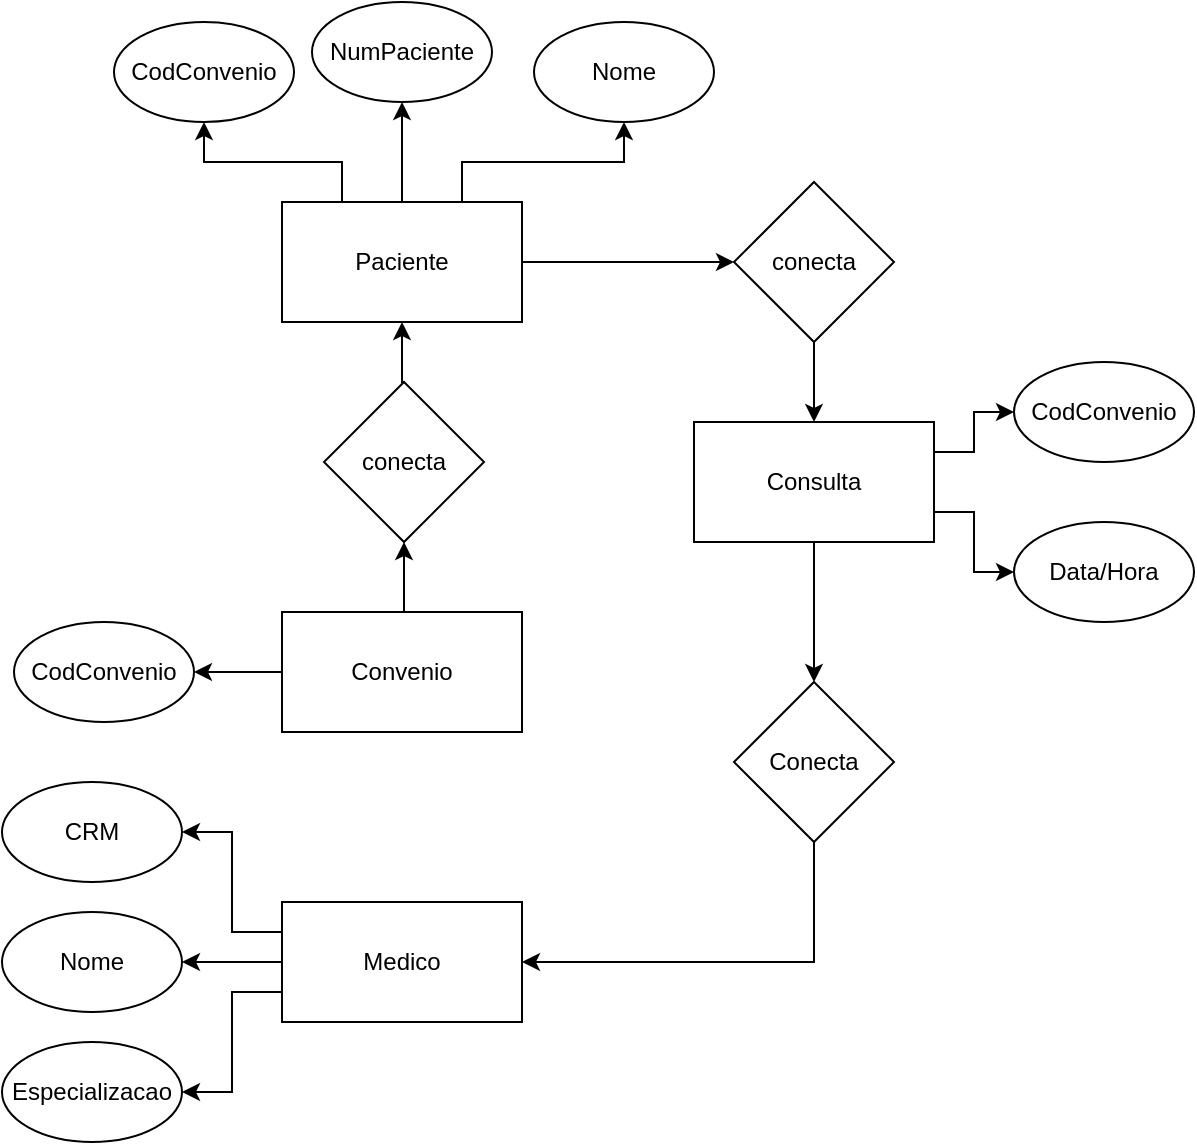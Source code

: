 <mxfile version="26.2.13">
  <diagram name="Página-1" id="wI_CPRQ7y1bMLVppoq2T">
    <mxGraphModel dx="1667" dy="777" grid="1" gridSize="10" guides="1" tooltips="1" connect="1" arrows="1" fold="1" page="1" pageScale="1" pageWidth="827" pageHeight="1169" math="0" shadow="0">
      <root>
        <mxCell id="0" />
        <mxCell id="1" parent="0" />
        <mxCell id="KP-fyS8vQ4n9JcCyky0M-39" style="edgeStyle=orthogonalEdgeStyle;rounded=0;orthogonalLoop=1;jettySize=auto;html=1;exitX=0.5;exitY=0;exitDx=0;exitDy=0;entryX=0.5;entryY=1;entryDx=0;entryDy=0;" edge="1" parent="1" source="KP-fyS8vQ4n9JcCyky0M-1" target="KP-fyS8vQ4n9JcCyky0M-23">
          <mxGeometry relative="1" as="geometry" />
        </mxCell>
        <mxCell id="KP-fyS8vQ4n9JcCyky0M-44" style="edgeStyle=orthogonalEdgeStyle;rounded=0;orthogonalLoop=1;jettySize=auto;html=1;exitX=0;exitY=0.5;exitDx=0;exitDy=0;" edge="1" parent="1" source="KP-fyS8vQ4n9JcCyky0M-1" target="KP-fyS8vQ4n9JcCyky0M-43">
          <mxGeometry relative="1" as="geometry" />
        </mxCell>
        <mxCell id="KP-fyS8vQ4n9JcCyky0M-1" value="Convenio" style="rounded=0;whiteSpace=wrap;html=1;" vertex="1" parent="1">
          <mxGeometry x="354" y="385" width="120" height="60" as="geometry" />
        </mxCell>
        <mxCell id="KP-fyS8vQ4n9JcCyky0M-8" style="edgeStyle=orthogonalEdgeStyle;rounded=0;orthogonalLoop=1;jettySize=auto;html=1;exitX=0.25;exitY=0;exitDx=0;exitDy=0;entryX=0.5;entryY=1;entryDx=0;entryDy=0;" edge="1" parent="1" source="KP-fyS8vQ4n9JcCyky0M-2" target="KP-fyS8vQ4n9JcCyky0M-5">
          <mxGeometry relative="1" as="geometry" />
        </mxCell>
        <mxCell id="KP-fyS8vQ4n9JcCyky0M-10" style="edgeStyle=orthogonalEdgeStyle;rounded=0;orthogonalLoop=1;jettySize=auto;html=1;exitX=0.75;exitY=0;exitDx=0;exitDy=0;entryX=0.5;entryY=1;entryDx=0;entryDy=0;" edge="1" parent="1" source="KP-fyS8vQ4n9JcCyky0M-2" target="KP-fyS8vQ4n9JcCyky0M-7">
          <mxGeometry relative="1" as="geometry" />
        </mxCell>
        <mxCell id="KP-fyS8vQ4n9JcCyky0M-21" style="edgeStyle=orthogonalEdgeStyle;rounded=0;orthogonalLoop=1;jettySize=auto;html=1;exitX=0.5;exitY=0;exitDx=0;exitDy=0;entryX=0.5;entryY=1;entryDx=0;entryDy=0;" edge="1" parent="1" source="KP-fyS8vQ4n9JcCyky0M-2" target="KP-fyS8vQ4n9JcCyky0M-6">
          <mxGeometry relative="1" as="geometry" />
        </mxCell>
        <mxCell id="KP-fyS8vQ4n9JcCyky0M-41" style="edgeStyle=orthogonalEdgeStyle;rounded=0;orthogonalLoop=1;jettySize=auto;html=1;exitX=1;exitY=0.5;exitDx=0;exitDy=0;entryX=0;entryY=0.5;entryDx=0;entryDy=0;" edge="1" parent="1" source="KP-fyS8vQ4n9JcCyky0M-2" target="KP-fyS8vQ4n9JcCyky0M-27">
          <mxGeometry relative="1" as="geometry" />
        </mxCell>
        <mxCell id="KP-fyS8vQ4n9JcCyky0M-2" value="Paciente" style="rounded=0;whiteSpace=wrap;html=1;" vertex="1" parent="1">
          <mxGeometry x="354" y="180" width="120" height="60" as="geometry" />
        </mxCell>
        <mxCell id="KP-fyS8vQ4n9JcCyky0M-14" style="edgeStyle=orthogonalEdgeStyle;rounded=0;orthogonalLoop=1;jettySize=auto;html=1;exitX=0;exitY=0.25;exitDx=0;exitDy=0;entryX=1;entryY=0.5;entryDx=0;entryDy=0;" edge="1" parent="1" source="KP-fyS8vQ4n9JcCyky0M-3" target="KP-fyS8vQ4n9JcCyky0M-11">
          <mxGeometry relative="1" as="geometry" />
        </mxCell>
        <mxCell id="KP-fyS8vQ4n9JcCyky0M-15" style="edgeStyle=orthogonalEdgeStyle;rounded=0;orthogonalLoop=1;jettySize=auto;html=1;exitX=0;exitY=0.5;exitDx=0;exitDy=0;entryX=1;entryY=0.5;entryDx=0;entryDy=0;" edge="1" parent="1" source="KP-fyS8vQ4n9JcCyky0M-3" target="KP-fyS8vQ4n9JcCyky0M-12">
          <mxGeometry relative="1" as="geometry" />
        </mxCell>
        <mxCell id="KP-fyS8vQ4n9JcCyky0M-16" style="edgeStyle=orthogonalEdgeStyle;rounded=0;orthogonalLoop=1;jettySize=auto;html=1;exitX=0;exitY=0.75;exitDx=0;exitDy=0;entryX=1;entryY=0.5;entryDx=0;entryDy=0;" edge="1" parent="1" source="KP-fyS8vQ4n9JcCyky0M-3" target="KP-fyS8vQ4n9JcCyky0M-13">
          <mxGeometry relative="1" as="geometry" />
        </mxCell>
        <mxCell id="KP-fyS8vQ4n9JcCyky0M-3" value="Medico" style="rounded=0;whiteSpace=wrap;html=1;" vertex="1" parent="1">
          <mxGeometry x="354" y="530" width="120" height="60" as="geometry" />
        </mxCell>
        <mxCell id="KP-fyS8vQ4n9JcCyky0M-30" style="edgeStyle=orthogonalEdgeStyle;rounded=0;orthogonalLoop=1;jettySize=auto;html=1;exitX=1;exitY=0.25;exitDx=0;exitDy=0;entryX=0;entryY=0.5;entryDx=0;entryDy=0;" edge="1" parent="1" source="KP-fyS8vQ4n9JcCyky0M-4" target="KP-fyS8vQ4n9JcCyky0M-17">
          <mxGeometry relative="1" as="geometry" />
        </mxCell>
        <mxCell id="KP-fyS8vQ4n9JcCyky0M-31" style="edgeStyle=orthogonalEdgeStyle;rounded=0;orthogonalLoop=1;jettySize=auto;html=1;exitX=1;exitY=0.75;exitDx=0;exitDy=0;entryX=0;entryY=0.5;entryDx=0;entryDy=0;" edge="1" parent="1" source="KP-fyS8vQ4n9JcCyky0M-4" target="KP-fyS8vQ4n9JcCyky0M-18">
          <mxGeometry relative="1" as="geometry" />
        </mxCell>
        <mxCell id="KP-fyS8vQ4n9JcCyky0M-37" style="edgeStyle=orthogonalEdgeStyle;rounded=0;orthogonalLoop=1;jettySize=auto;html=1;exitX=0.5;exitY=1;exitDx=0;exitDy=0;entryX=0.5;entryY=0;entryDx=0;entryDy=0;" edge="1" parent="1" source="KP-fyS8vQ4n9JcCyky0M-4" target="KP-fyS8vQ4n9JcCyky0M-36">
          <mxGeometry relative="1" as="geometry" />
        </mxCell>
        <mxCell id="KP-fyS8vQ4n9JcCyky0M-4" value="Consulta" style="rounded=0;whiteSpace=wrap;html=1;" vertex="1" parent="1">
          <mxGeometry x="560" y="290" width="120" height="60" as="geometry" />
        </mxCell>
        <mxCell id="KP-fyS8vQ4n9JcCyky0M-5" value="CodConvenio" style="ellipse;whiteSpace=wrap;html=1;" vertex="1" parent="1">
          <mxGeometry x="270" y="90" width="90" height="50" as="geometry" />
        </mxCell>
        <mxCell id="KP-fyS8vQ4n9JcCyky0M-6" value="NumPaciente" style="ellipse;whiteSpace=wrap;html=1;" vertex="1" parent="1">
          <mxGeometry x="369" y="80" width="90" height="50" as="geometry" />
        </mxCell>
        <mxCell id="KP-fyS8vQ4n9JcCyky0M-7" value="Nome" style="ellipse;whiteSpace=wrap;html=1;" vertex="1" parent="1">
          <mxGeometry x="480" y="90" width="90" height="50" as="geometry" />
        </mxCell>
        <mxCell id="KP-fyS8vQ4n9JcCyky0M-11" value="CRM" style="ellipse;whiteSpace=wrap;html=1;" vertex="1" parent="1">
          <mxGeometry x="214" y="470" width="90" height="50" as="geometry" />
        </mxCell>
        <mxCell id="KP-fyS8vQ4n9JcCyky0M-12" value="Nome" style="ellipse;whiteSpace=wrap;html=1;" vertex="1" parent="1">
          <mxGeometry x="214" y="535" width="90" height="50" as="geometry" />
        </mxCell>
        <mxCell id="KP-fyS8vQ4n9JcCyky0M-13" value="Especializacao" style="ellipse;whiteSpace=wrap;html=1;" vertex="1" parent="1">
          <mxGeometry x="214" y="600" width="90" height="50" as="geometry" />
        </mxCell>
        <mxCell id="KP-fyS8vQ4n9JcCyky0M-17" value="CodConvenio" style="ellipse;whiteSpace=wrap;html=1;" vertex="1" parent="1">
          <mxGeometry x="720" y="260" width="90" height="50" as="geometry" />
        </mxCell>
        <mxCell id="KP-fyS8vQ4n9JcCyky0M-18" value="Data/Hora" style="ellipse;whiteSpace=wrap;html=1;" vertex="1" parent="1">
          <mxGeometry x="720" y="340" width="90" height="50" as="geometry" />
        </mxCell>
        <mxCell id="KP-fyS8vQ4n9JcCyky0M-40" style="edgeStyle=orthogonalEdgeStyle;rounded=0;orthogonalLoop=1;jettySize=auto;html=1;exitX=0.5;exitY=0;exitDx=0;exitDy=0;entryX=0.5;entryY=1;entryDx=0;entryDy=0;" edge="1" parent="1" source="KP-fyS8vQ4n9JcCyky0M-23" target="KP-fyS8vQ4n9JcCyky0M-2">
          <mxGeometry relative="1" as="geometry" />
        </mxCell>
        <mxCell id="KP-fyS8vQ4n9JcCyky0M-23" value="conecta" style="rhombus;whiteSpace=wrap;html=1;" vertex="1" parent="1">
          <mxGeometry x="375" y="270" width="80" height="80" as="geometry" />
        </mxCell>
        <mxCell id="KP-fyS8vQ4n9JcCyky0M-42" style="edgeStyle=orthogonalEdgeStyle;rounded=0;orthogonalLoop=1;jettySize=auto;html=1;exitX=0.5;exitY=1;exitDx=0;exitDy=0;entryX=0.5;entryY=0;entryDx=0;entryDy=0;" edge="1" parent="1" source="KP-fyS8vQ4n9JcCyky0M-27" target="KP-fyS8vQ4n9JcCyky0M-4">
          <mxGeometry relative="1" as="geometry" />
        </mxCell>
        <mxCell id="KP-fyS8vQ4n9JcCyky0M-27" value="conecta" style="rhombus;whiteSpace=wrap;html=1;" vertex="1" parent="1">
          <mxGeometry x="580" y="170" width="80" height="80" as="geometry" />
        </mxCell>
        <mxCell id="KP-fyS8vQ4n9JcCyky0M-38" style="edgeStyle=orthogonalEdgeStyle;rounded=0;orthogonalLoop=1;jettySize=auto;html=1;exitX=0.5;exitY=1;exitDx=0;exitDy=0;entryX=1;entryY=0.5;entryDx=0;entryDy=0;" edge="1" parent="1" source="KP-fyS8vQ4n9JcCyky0M-36" target="KP-fyS8vQ4n9JcCyky0M-3">
          <mxGeometry relative="1" as="geometry" />
        </mxCell>
        <mxCell id="KP-fyS8vQ4n9JcCyky0M-36" value="Conecta" style="rhombus;whiteSpace=wrap;html=1;" vertex="1" parent="1">
          <mxGeometry x="580" y="420" width="80" height="80" as="geometry" />
        </mxCell>
        <mxCell id="KP-fyS8vQ4n9JcCyky0M-43" value="CodConvenio" style="ellipse;whiteSpace=wrap;html=1;" vertex="1" parent="1">
          <mxGeometry x="220" y="390" width="90" height="50" as="geometry" />
        </mxCell>
      </root>
    </mxGraphModel>
  </diagram>
</mxfile>
